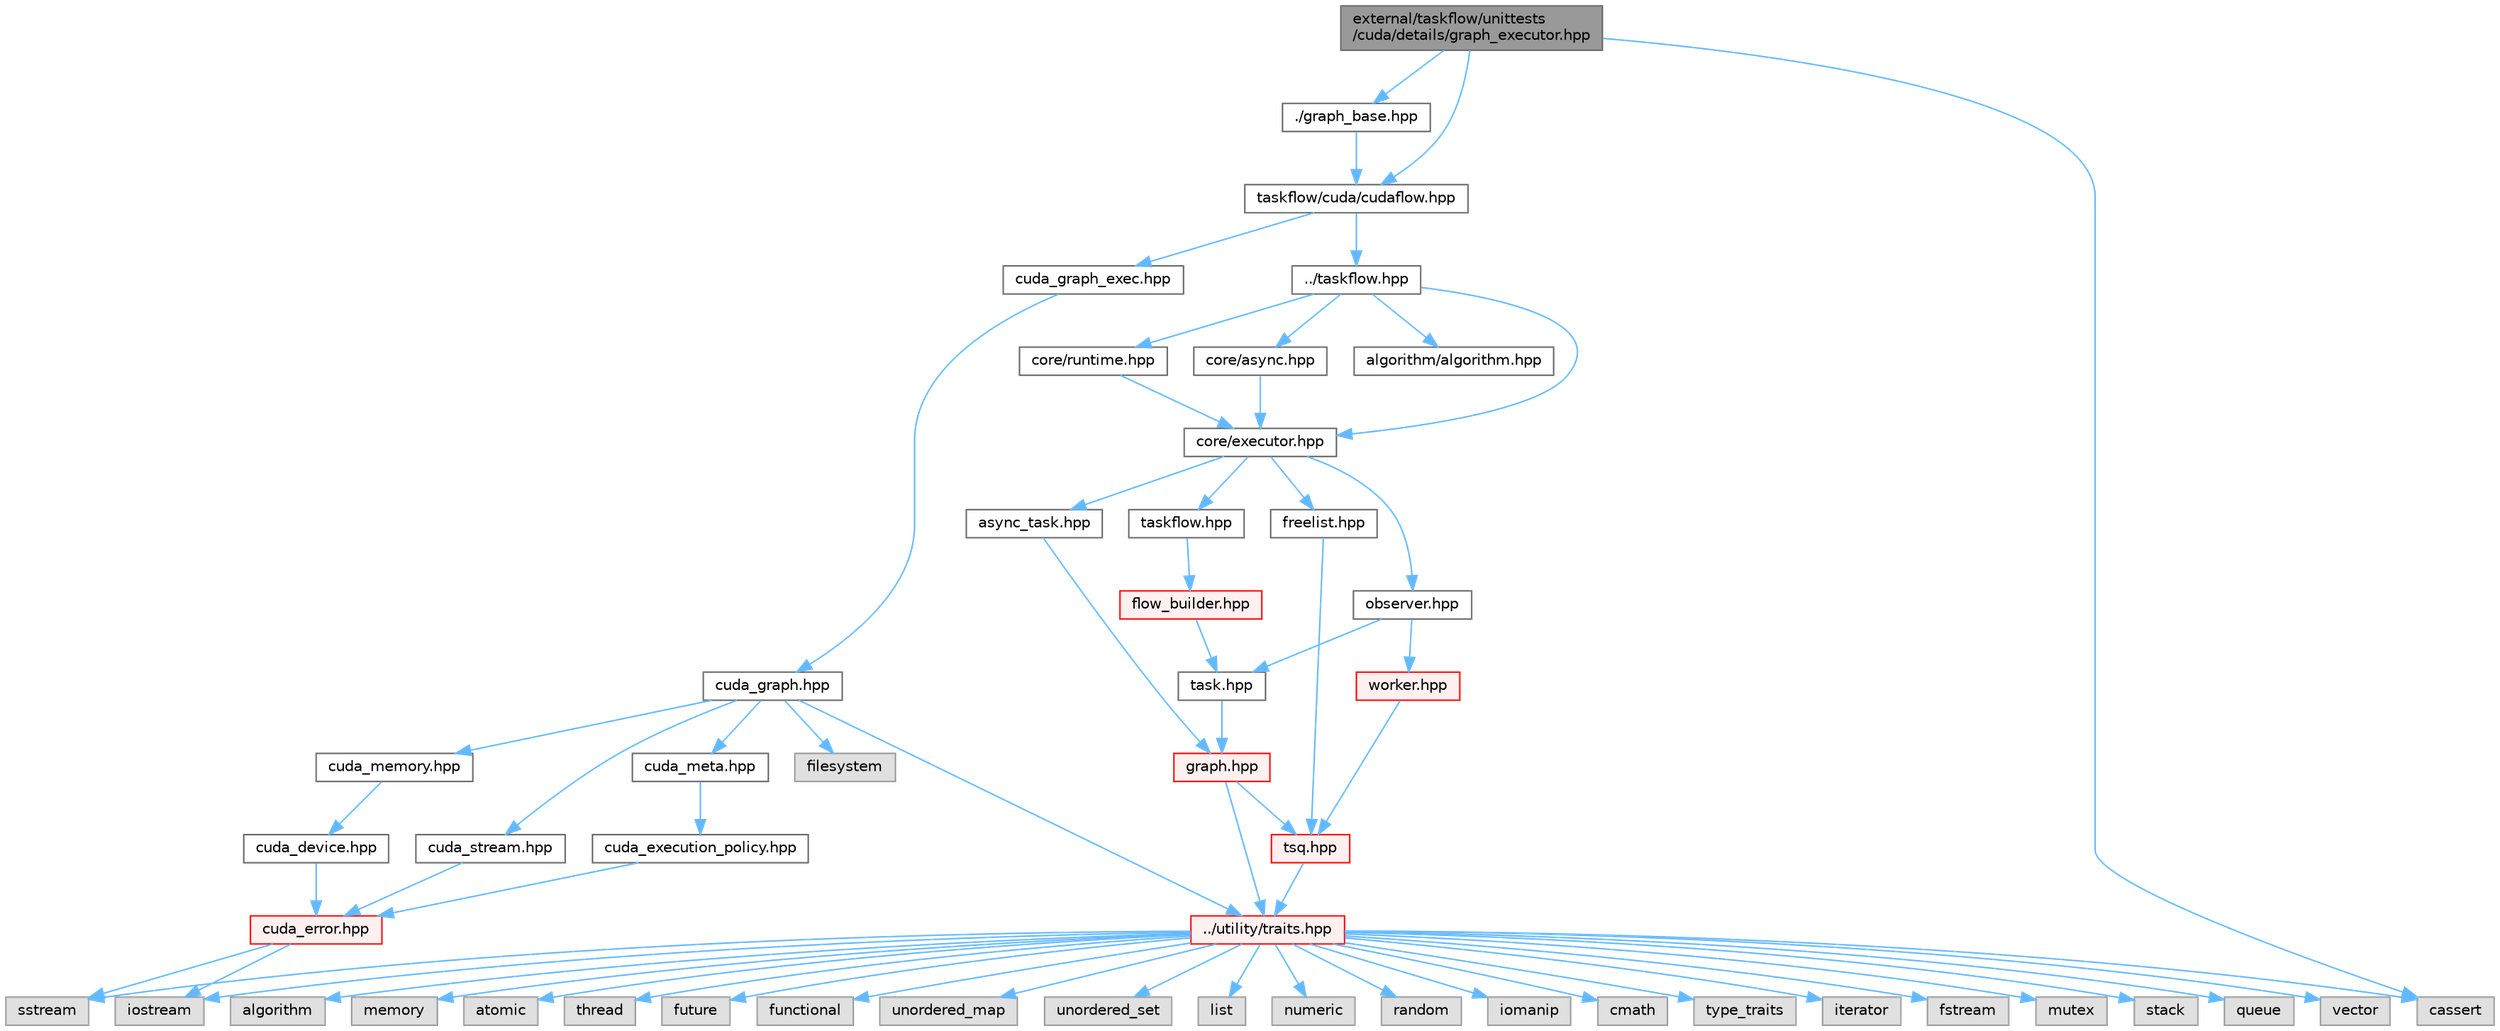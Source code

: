 digraph "external/taskflow/unittests/cuda/details/graph_executor.hpp"
{
 // LATEX_PDF_SIZE
  bgcolor="transparent";
  edge [fontname=Helvetica,fontsize=10,labelfontname=Helvetica,labelfontsize=10];
  node [fontname=Helvetica,fontsize=10,shape=box,height=0.2,width=0.4];
  Node1 [id="Node000001",label="external/taskflow/unittests\l/cuda/details/graph_executor.hpp",height=0.2,width=0.4,color="gray40", fillcolor="grey60", style="filled", fontcolor="black",tooltip=" "];
  Node1 -> Node2 [id="edge64_Node000001_Node000002",color="steelblue1",style="solid",tooltip=" "];
  Node2 [id="Node000002",label="./graph_base.hpp",height=0.2,width=0.4,color="grey40", fillcolor="white", style="filled",URL="$graph__base_8hpp.html",tooltip=" "];
  Node2 -> Node3 [id="edge65_Node000002_Node000003",color="steelblue1",style="solid",tooltip=" "];
  Node3 [id="Node000003",label="taskflow/cuda/cudaflow.hpp",height=0.2,width=0.4,color="grey40", fillcolor="white", style="filled",URL="$cudaflow_8hpp.html",tooltip="cudaFlow include file"];
  Node3 -> Node4 [id="edge66_Node000003_Node000004",color="steelblue1",style="solid",tooltip=" "];
  Node4 [id="Node000004",label="../taskflow.hpp",height=0.2,width=0.4,color="grey40", fillcolor="white", style="filled",URL="$taskflow_8hpp.html",tooltip="main taskflow include file"];
  Node4 -> Node5 [id="edge67_Node000004_Node000005",color="steelblue1",style="solid",tooltip=" "];
  Node5 [id="Node000005",label="core/executor.hpp",height=0.2,width=0.4,color="grey40", fillcolor="white", style="filled",URL="$executor_8hpp.html",tooltip="executor include file"];
  Node5 -> Node6 [id="edge68_Node000005_Node000006",color="steelblue1",style="solid",tooltip=" "];
  Node6 [id="Node000006",label="observer.hpp",height=0.2,width=0.4,color="grey40", fillcolor="white", style="filled",URL="$observer_8hpp.html",tooltip="observer include file"];
  Node6 -> Node7 [id="edge69_Node000006_Node000007",color="steelblue1",style="solid",tooltip=" "];
  Node7 [id="Node000007",label="task.hpp",height=0.2,width=0.4,color="grey40", fillcolor="white", style="filled",URL="$task_8hpp.html",tooltip="task include file"];
  Node7 -> Node8 [id="edge70_Node000007_Node000008",color="steelblue1",style="solid",tooltip=" "];
  Node8 [id="Node000008",label="graph.hpp",height=0.2,width=0.4,color="red", fillcolor="#FFF0F0", style="filled",URL="$taskflow_2core_2graph_8hpp.html",tooltip="graph include file"];
  Node8 -> Node10 [id="edge71_Node000008_Node000010",color="steelblue1",style="solid",tooltip=" "];
  Node10 [id="Node000010",label="../utility/traits.hpp",height=0.2,width=0.4,color="red", fillcolor="#FFF0F0", style="filled",URL="$taskflow_2utility_2traits_8hpp.html",tooltip=" "];
  Node10 -> Node11 [id="edge72_Node000010_Node000011",color="steelblue1",style="solid",tooltip=" "];
  Node11 [id="Node000011",label="type_traits",height=0.2,width=0.4,color="grey60", fillcolor="#E0E0E0", style="filled",tooltip=" "];
  Node10 -> Node12 [id="edge73_Node000010_Node000012",color="steelblue1",style="solid",tooltip=" "];
  Node12 [id="Node000012",label="iterator",height=0.2,width=0.4,color="grey60", fillcolor="#E0E0E0", style="filled",tooltip=" "];
  Node10 -> Node13 [id="edge74_Node000010_Node000013",color="steelblue1",style="solid",tooltip=" "];
  Node13 [id="Node000013",label="iostream",height=0.2,width=0.4,color="grey60", fillcolor="#E0E0E0", style="filled",tooltip=" "];
  Node10 -> Node14 [id="edge75_Node000010_Node000014",color="steelblue1",style="solid",tooltip=" "];
  Node14 [id="Node000014",label="fstream",height=0.2,width=0.4,color="grey60", fillcolor="#E0E0E0", style="filled",tooltip=" "];
  Node10 -> Node15 [id="edge76_Node000010_Node000015",color="steelblue1",style="solid",tooltip=" "];
  Node15 [id="Node000015",label="mutex",height=0.2,width=0.4,color="grey60", fillcolor="#E0E0E0", style="filled",tooltip=" "];
  Node10 -> Node16 [id="edge77_Node000010_Node000016",color="steelblue1",style="solid",tooltip=" "];
  Node16 [id="Node000016",label="stack",height=0.2,width=0.4,color="grey60", fillcolor="#E0E0E0", style="filled",tooltip=" "];
  Node10 -> Node17 [id="edge78_Node000010_Node000017",color="steelblue1",style="solid",tooltip=" "];
  Node17 [id="Node000017",label="queue",height=0.2,width=0.4,color="grey60", fillcolor="#E0E0E0", style="filled",tooltip=" "];
  Node10 -> Node18 [id="edge79_Node000010_Node000018",color="steelblue1",style="solid",tooltip=" "];
  Node18 [id="Node000018",label="vector",height=0.2,width=0.4,color="grey60", fillcolor="#E0E0E0", style="filled",tooltip=" "];
  Node10 -> Node19 [id="edge80_Node000010_Node000019",color="steelblue1",style="solid",tooltip=" "];
  Node19 [id="Node000019",label="algorithm",height=0.2,width=0.4,color="grey60", fillcolor="#E0E0E0", style="filled",tooltip=" "];
  Node10 -> Node20 [id="edge81_Node000010_Node000020",color="steelblue1",style="solid",tooltip=" "];
  Node20 [id="Node000020",label="memory",height=0.2,width=0.4,color="grey60", fillcolor="#E0E0E0", style="filled",tooltip=" "];
  Node10 -> Node21 [id="edge82_Node000010_Node000021",color="steelblue1",style="solid",tooltip=" "];
  Node21 [id="Node000021",label="atomic",height=0.2,width=0.4,color="grey60", fillcolor="#E0E0E0", style="filled",tooltip=" "];
  Node10 -> Node22 [id="edge83_Node000010_Node000022",color="steelblue1",style="solid",tooltip=" "];
  Node22 [id="Node000022",label="thread",height=0.2,width=0.4,color="grey60", fillcolor="#E0E0E0", style="filled",tooltip=" "];
  Node10 -> Node23 [id="edge84_Node000010_Node000023",color="steelblue1",style="solid",tooltip=" "];
  Node23 [id="Node000023",label="future",height=0.2,width=0.4,color="grey60", fillcolor="#E0E0E0", style="filled",tooltip=" "];
  Node10 -> Node24 [id="edge85_Node000010_Node000024",color="steelblue1",style="solid",tooltip=" "];
  Node24 [id="Node000024",label="functional",height=0.2,width=0.4,color="grey60", fillcolor="#E0E0E0", style="filled",tooltip=" "];
  Node10 -> Node25 [id="edge86_Node000010_Node000025",color="steelblue1",style="solid",tooltip=" "];
  Node25 [id="Node000025",label="unordered_map",height=0.2,width=0.4,color="grey60", fillcolor="#E0E0E0", style="filled",tooltip=" "];
  Node10 -> Node26 [id="edge87_Node000010_Node000026",color="steelblue1",style="solid",tooltip=" "];
  Node26 [id="Node000026",label="unordered_set",height=0.2,width=0.4,color="grey60", fillcolor="#E0E0E0", style="filled",tooltip=" "];
  Node10 -> Node27 [id="edge88_Node000010_Node000027",color="steelblue1",style="solid",tooltip=" "];
  Node27 [id="Node000027",label="sstream",height=0.2,width=0.4,color="grey60", fillcolor="#E0E0E0", style="filled",tooltip=" "];
  Node10 -> Node28 [id="edge89_Node000010_Node000028",color="steelblue1",style="solid",tooltip=" "];
  Node28 [id="Node000028",label="list",height=0.2,width=0.4,color="grey60", fillcolor="#E0E0E0", style="filled",tooltip=" "];
  Node10 -> Node29 [id="edge90_Node000010_Node000029",color="steelblue1",style="solid",tooltip=" "];
  Node29 [id="Node000029",label="numeric",height=0.2,width=0.4,color="grey60", fillcolor="#E0E0E0", style="filled",tooltip=" "];
  Node10 -> Node30 [id="edge91_Node000010_Node000030",color="steelblue1",style="solid",tooltip=" "];
  Node30 [id="Node000030",label="random",height=0.2,width=0.4,color="grey60", fillcolor="#E0E0E0", style="filled",tooltip=" "];
  Node10 -> Node31 [id="edge92_Node000010_Node000031",color="steelblue1",style="solid",tooltip=" "];
  Node31 [id="Node000031",label="iomanip",height=0.2,width=0.4,color="grey60", fillcolor="#E0E0E0", style="filled",tooltip=" "];
  Node10 -> Node32 [id="edge93_Node000010_Node000032",color="steelblue1",style="solid",tooltip=" "];
  Node32 [id="Node000032",label="cassert",height=0.2,width=0.4,color="grey60", fillcolor="#E0E0E0", style="filled",tooltip=" "];
  Node10 -> Node33 [id="edge94_Node000010_Node000033",color="steelblue1",style="solid",tooltip=" "];
  Node33 [id="Node000033",label="cmath",height=0.2,width=0.4,color="grey60", fillcolor="#E0E0E0", style="filled",tooltip=" "];
  Node8 -> Node59 [id="edge95_Node000008_Node000059",color="steelblue1",style="solid",tooltip=" "];
  Node59 [id="Node000059",label="tsq.hpp",height=0.2,width=0.4,color="red", fillcolor="#FFF0F0", style="filled",URL="$tsq_8hpp.html",tooltip="task queue include file"];
  Node59 -> Node10 [id="edge96_Node000059_Node000010",color="steelblue1",style="solid",tooltip=" "];
  Node6 -> Node60 [id="edge97_Node000006_Node000060",color="steelblue1",style="solid",tooltip=" "];
  Node60 [id="Node000060",label="worker.hpp",height=0.2,width=0.4,color="red", fillcolor="#FFF0F0", style="filled",URL="$worker_8hpp.html",tooltip="worker include file"];
  Node60 -> Node59 [id="edge98_Node000060_Node000059",color="steelblue1",style="solid",tooltip=" "];
  Node5 -> Node65 [id="edge99_Node000005_Node000065",color="steelblue1",style="solid",tooltip=" "];
  Node65 [id="Node000065",label="taskflow.hpp",height=0.2,width=0.4,color="grey40", fillcolor="white", style="filled",URL="$core_2taskflow_8hpp.html",tooltip="taskflow include file"];
  Node65 -> Node66 [id="edge100_Node000065_Node000066",color="steelblue1",style="solid",tooltip=" "];
  Node66 [id="Node000066",label="flow_builder.hpp",height=0.2,width=0.4,color="red", fillcolor="#FFF0F0", style="filled",URL="$flow__builder_8hpp.html",tooltip="flow builder include file"];
  Node66 -> Node7 [id="edge101_Node000066_Node000007",color="steelblue1",style="solid",tooltip=" "];
  Node5 -> Node68 [id="edge102_Node000005_Node000068",color="steelblue1",style="solid",tooltip=" "];
  Node68 [id="Node000068",label="async_task.hpp",height=0.2,width=0.4,color="grey40", fillcolor="white", style="filled",URL="$taskflow_2core_2async__task_8hpp.html",tooltip="asynchronous task include file"];
  Node68 -> Node8 [id="edge103_Node000068_Node000008",color="steelblue1",style="solid",tooltip=" "];
  Node5 -> Node69 [id="edge104_Node000005_Node000069",color="steelblue1",style="solid",tooltip=" "];
  Node69 [id="Node000069",label="freelist.hpp",height=0.2,width=0.4,color="grey40", fillcolor="white", style="filled",URL="$freelist_8hpp.html",tooltip=" "];
  Node69 -> Node59 [id="edge105_Node000069_Node000059",color="steelblue1",style="solid",tooltip=" "];
  Node4 -> Node70 [id="edge106_Node000004_Node000070",color="steelblue1",style="solid",tooltip=" "];
  Node70 [id="Node000070",label="core/runtime.hpp",height=0.2,width=0.4,color="grey40", fillcolor="white", style="filled",URL="$runtime_8hpp.html",tooltip=" "];
  Node70 -> Node5 [id="edge107_Node000070_Node000005",color="steelblue1",style="solid",tooltip=" "];
  Node4 -> Node71 [id="edge108_Node000004_Node000071",color="steelblue1",style="solid",tooltip=" "];
  Node71 [id="Node000071",label="core/async.hpp",height=0.2,width=0.4,color="grey40", fillcolor="white", style="filled",URL="$async_8hpp.html",tooltip=" "];
  Node71 -> Node5 [id="edge109_Node000071_Node000005",color="steelblue1",style="solid",tooltip=" "];
  Node4 -> Node72 [id="edge110_Node000004_Node000072",color="steelblue1",style="solid",tooltip=" "];
  Node72 [id="Node000072",label="algorithm/algorithm.hpp",height=0.2,width=0.4,color="grey40", fillcolor="white", style="filled",URL="$algorithm_8hpp.html",tooltip=" "];
  Node3 -> Node73 [id="edge111_Node000003_Node000073",color="steelblue1",style="solid",tooltip=" "];
  Node73 [id="Node000073",label="cuda_graph_exec.hpp",height=0.2,width=0.4,color="grey40", fillcolor="white", style="filled",URL="$cuda__graph__exec_8hpp.html",tooltip=" "];
  Node73 -> Node74 [id="edge112_Node000073_Node000074",color="steelblue1",style="solid",tooltip=" "];
  Node74 [id="Node000074",label="cuda_graph.hpp",height=0.2,width=0.4,color="grey40", fillcolor="white", style="filled",URL="$cuda__graph_8hpp.html",tooltip=" "];
  Node74 -> Node75 [id="edge113_Node000074_Node000075",color="steelblue1",style="solid",tooltip=" "];
  Node75 [id="Node000075",label="filesystem",height=0.2,width=0.4,color="grey60", fillcolor="#E0E0E0", style="filled",tooltip=" "];
  Node74 -> Node76 [id="edge114_Node000074_Node000076",color="steelblue1",style="solid",tooltip=" "];
  Node76 [id="Node000076",label="cuda_memory.hpp",height=0.2,width=0.4,color="grey40", fillcolor="white", style="filled",URL="$cuda__memory_8hpp.html",tooltip="CUDA memory utilities include file"];
  Node76 -> Node77 [id="edge115_Node000076_Node000077",color="steelblue1",style="solid",tooltip=" "];
  Node77 [id="Node000077",label="cuda_device.hpp",height=0.2,width=0.4,color="grey40", fillcolor="white", style="filled",URL="$cuda__device_8hpp.html",tooltip="CUDA device utilities include file"];
  Node77 -> Node78 [id="edge116_Node000077_Node000078",color="steelblue1",style="solid",tooltip=" "];
  Node78 [id="Node000078",label="cuda_error.hpp",height=0.2,width=0.4,color="red", fillcolor="#FFF0F0", style="filled",URL="$cuda__error_8hpp.html",tooltip=" "];
  Node78 -> Node13 [id="edge117_Node000078_Node000013",color="steelblue1",style="solid",tooltip=" "];
  Node78 -> Node27 [id="edge118_Node000078_Node000027",color="steelblue1",style="solid",tooltip=" "];
  Node74 -> Node80 [id="edge119_Node000074_Node000080",color="steelblue1",style="solid",tooltip=" "];
  Node80 [id="Node000080",label="cuda_stream.hpp",height=0.2,width=0.4,color="grey40", fillcolor="white", style="filled",URL="$cuda__stream_8hpp.html",tooltip="CUDA stream utilities include file"];
  Node80 -> Node78 [id="edge120_Node000080_Node000078",color="steelblue1",style="solid",tooltip=" "];
  Node74 -> Node81 [id="edge121_Node000074_Node000081",color="steelblue1",style="solid",tooltip=" "];
  Node81 [id="Node000081",label="cuda_meta.hpp",height=0.2,width=0.4,color="grey40", fillcolor="white", style="filled",URL="$cuda__meta_8hpp.html",tooltip=" "];
  Node81 -> Node82 [id="edge122_Node000081_Node000082",color="steelblue1",style="solid",tooltip=" "];
  Node82 [id="Node000082",label="cuda_execution_policy.hpp",height=0.2,width=0.4,color="grey40", fillcolor="white", style="filled",URL="$cuda__execution__policy_8hpp.html",tooltip="CUDA execution policy include file"];
  Node82 -> Node78 [id="edge123_Node000082_Node000078",color="steelblue1",style="solid",tooltip=" "];
  Node74 -> Node10 [id="edge124_Node000074_Node000010",color="steelblue1",style="solid",tooltip=" "];
  Node1 -> Node3 [id="edge125_Node000001_Node000003",color="steelblue1",style="solid",tooltip=" "];
  Node1 -> Node32 [id="edge126_Node000001_Node000032",color="steelblue1",style="solid",tooltip=" "];
}
